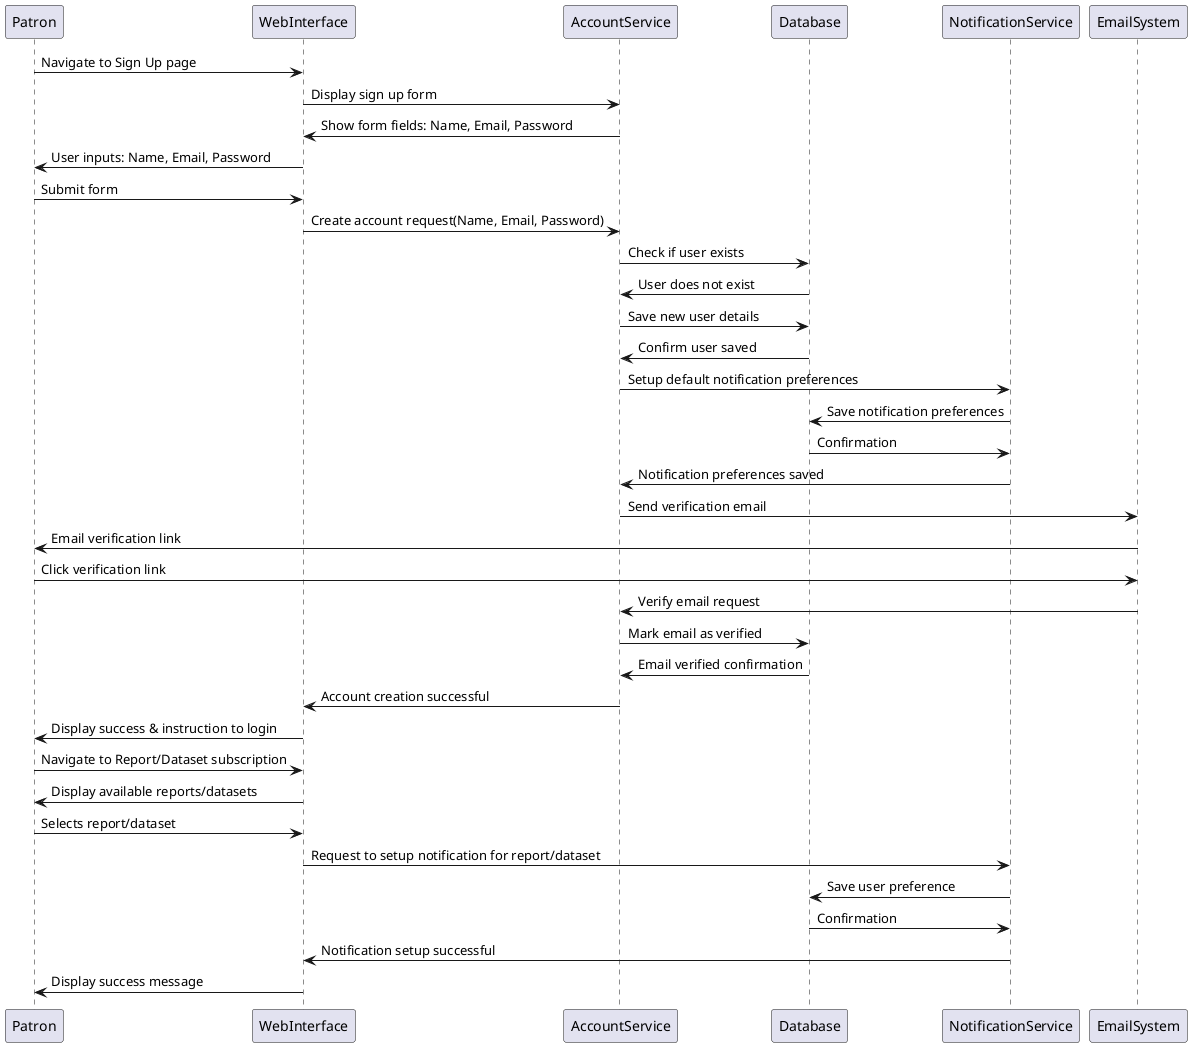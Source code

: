 @startuml
participant Patron as user
participant WebInterface as web
participant AccountService as acc
participant Database as db
participant NotificationService as notif
participant EmailSystem as email

user -> web : Navigate to Sign Up page
web -> acc : Display sign up form
acc -> web : Show form fields: Name, Email, Password
web -> user : User inputs: Name, Email, Password
user -> web : Submit form
web -> acc : Create account request(Name, Email, Password)
acc -> db : Check if user exists
db -> acc : User does not exist
acc -> db : Save new user details
db -> acc : Confirm user saved
acc -> notif : Setup default notification preferences
notif -> db : Save notification preferences
db -> notif : Confirmation
notif -> acc : Notification preferences saved
acc -> email : Send verification email
email -> user : Email verification link
user -> email : Click verification link
email -> acc : Verify email request
acc -> db : Mark email as verified
db -> acc : Email verified confirmation

acc -> web : Account creation successful
web -> user : Display success & instruction to login

user -> web : Navigate to Report/Dataset subscription
web -> user : Display available reports/datasets
user -> web : Selects report/dataset
web -> notif : Request to setup notification for report/dataset
notif -> db : Save user preference
db -> notif : Confirmation
notif -> web : Notification setup successful
web -> user : Display success message

@enduml